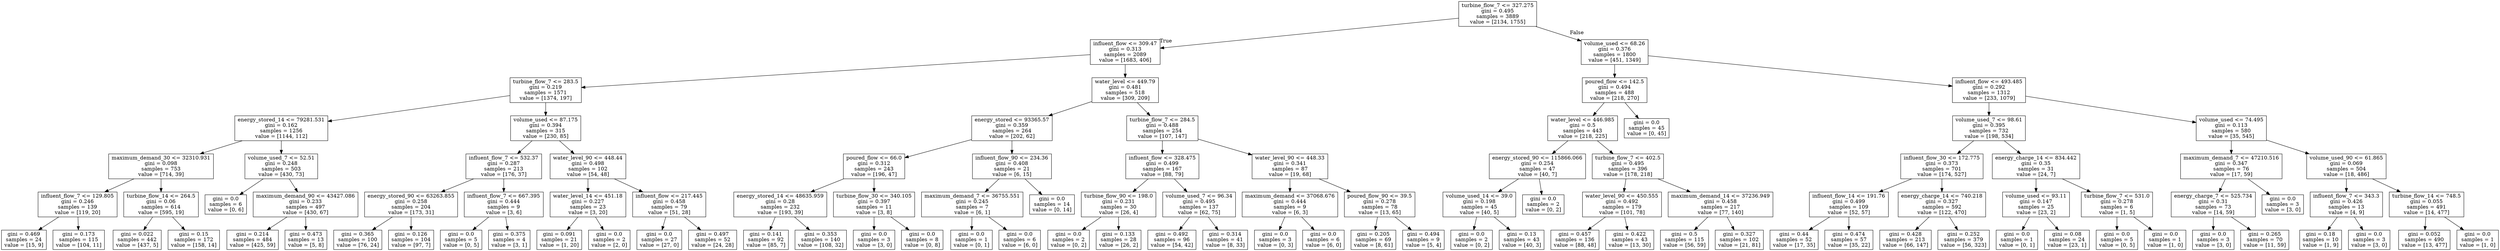 digraph Tree {
node [shape=box] ;
0 [label="turbine_flow_7 <= 327.275\ngini = 0.495\nsamples = 3889\nvalue = [2134, 1755]"] ;
1 [label="influent_flow <= 309.47\ngini = 0.313\nsamples = 2089\nvalue = [1683, 406]"] ;
0 -> 1 [labeldistance=2.5, labelangle=45, headlabel="True"] ;
2 [label="turbine_flow_7 <= 283.5\ngini = 0.219\nsamples = 1571\nvalue = [1374, 197]"] ;
1 -> 2 ;
3 [label="energy_stored_14 <= 79281.531\ngini = 0.162\nsamples = 1256\nvalue = [1144, 112]"] ;
2 -> 3 ;
4 [label="maximum_demand_30 <= 32310.931\ngini = 0.098\nsamples = 753\nvalue = [714, 39]"] ;
3 -> 4 ;
5 [label="influent_flow_7 <= 129.805\ngini = 0.246\nsamples = 139\nvalue = [119, 20]"] ;
4 -> 5 ;
6 [label="gini = 0.469\nsamples = 24\nvalue = [15, 9]"] ;
5 -> 6 ;
7 [label="gini = 0.173\nsamples = 115\nvalue = [104, 11]"] ;
5 -> 7 ;
8 [label="turbine_flow_14 <= 264.5\ngini = 0.06\nsamples = 614\nvalue = [595, 19]"] ;
4 -> 8 ;
9 [label="gini = 0.022\nsamples = 442\nvalue = [437, 5]"] ;
8 -> 9 ;
10 [label="gini = 0.15\nsamples = 172\nvalue = [158, 14]"] ;
8 -> 10 ;
11 [label="volume_used_7 <= 52.51\ngini = 0.248\nsamples = 503\nvalue = [430, 73]"] ;
3 -> 11 ;
12 [label="gini = 0.0\nsamples = 6\nvalue = [0, 6]"] ;
11 -> 12 ;
13 [label="maximum_demand_90 <= 43427.086\ngini = 0.233\nsamples = 497\nvalue = [430, 67]"] ;
11 -> 13 ;
14 [label="gini = 0.214\nsamples = 484\nvalue = [425, 59]"] ;
13 -> 14 ;
15 [label="gini = 0.473\nsamples = 13\nvalue = [5, 8]"] ;
13 -> 15 ;
16 [label="volume_used <= 87.175\ngini = 0.394\nsamples = 315\nvalue = [230, 85]"] ;
2 -> 16 ;
17 [label="influent_flow_7 <= 532.37\ngini = 0.287\nsamples = 213\nvalue = [176, 37]"] ;
16 -> 17 ;
18 [label="energy_stored_90 <= 63263.855\ngini = 0.258\nsamples = 204\nvalue = [173, 31]"] ;
17 -> 18 ;
19 [label="gini = 0.365\nsamples = 100\nvalue = [76, 24]"] ;
18 -> 19 ;
20 [label="gini = 0.126\nsamples = 104\nvalue = [97, 7]"] ;
18 -> 20 ;
21 [label="influent_flow_7 <= 667.395\ngini = 0.444\nsamples = 9\nvalue = [3, 6]"] ;
17 -> 21 ;
22 [label="gini = 0.0\nsamples = 5\nvalue = [0, 5]"] ;
21 -> 22 ;
23 [label="gini = 0.375\nsamples = 4\nvalue = [3, 1]"] ;
21 -> 23 ;
24 [label="water_level_90 <= 448.44\ngini = 0.498\nsamples = 102\nvalue = [54, 48]"] ;
16 -> 24 ;
25 [label="water_level_14 <= 451.18\ngini = 0.227\nsamples = 23\nvalue = [3, 20]"] ;
24 -> 25 ;
26 [label="gini = 0.091\nsamples = 21\nvalue = [1, 20]"] ;
25 -> 26 ;
27 [label="gini = 0.0\nsamples = 2\nvalue = [2, 0]"] ;
25 -> 27 ;
28 [label="influent_flow <= 217.445\ngini = 0.458\nsamples = 79\nvalue = [51, 28]"] ;
24 -> 28 ;
29 [label="gini = 0.0\nsamples = 27\nvalue = [27, 0]"] ;
28 -> 29 ;
30 [label="gini = 0.497\nsamples = 52\nvalue = [24, 28]"] ;
28 -> 30 ;
31 [label="water_level <= 449.79\ngini = 0.481\nsamples = 518\nvalue = [309, 209]"] ;
1 -> 31 ;
32 [label="energy_stored <= 93365.57\ngini = 0.359\nsamples = 264\nvalue = [202, 62]"] ;
31 -> 32 ;
33 [label="poured_flow <= 66.0\ngini = 0.312\nsamples = 243\nvalue = [196, 47]"] ;
32 -> 33 ;
34 [label="energy_stored_14 <= 48635.959\ngini = 0.28\nsamples = 232\nvalue = [193, 39]"] ;
33 -> 34 ;
35 [label="gini = 0.141\nsamples = 92\nvalue = [85, 7]"] ;
34 -> 35 ;
36 [label="gini = 0.353\nsamples = 140\nvalue = [108, 32]"] ;
34 -> 36 ;
37 [label="turbine_flow_30 <= 340.105\ngini = 0.397\nsamples = 11\nvalue = [3, 8]"] ;
33 -> 37 ;
38 [label="gini = 0.0\nsamples = 3\nvalue = [3, 0]"] ;
37 -> 38 ;
39 [label="gini = 0.0\nsamples = 8\nvalue = [0, 8]"] ;
37 -> 39 ;
40 [label="influent_flow_90 <= 234.36\ngini = 0.408\nsamples = 21\nvalue = [6, 15]"] ;
32 -> 40 ;
41 [label="maximum_demand_7 <= 36755.551\ngini = 0.245\nsamples = 7\nvalue = [6, 1]"] ;
40 -> 41 ;
42 [label="gini = 0.0\nsamples = 1\nvalue = [0, 1]"] ;
41 -> 42 ;
43 [label="gini = 0.0\nsamples = 6\nvalue = [6, 0]"] ;
41 -> 43 ;
44 [label="gini = 0.0\nsamples = 14\nvalue = [0, 14]"] ;
40 -> 44 ;
45 [label="turbine_flow_7 <= 284.5\ngini = 0.488\nsamples = 254\nvalue = [107, 147]"] ;
31 -> 45 ;
46 [label="influent_flow <= 328.475\ngini = 0.499\nsamples = 167\nvalue = [88, 79]"] ;
45 -> 46 ;
47 [label="turbine_flow_90 <= 198.0\ngini = 0.231\nsamples = 30\nvalue = [26, 4]"] ;
46 -> 47 ;
48 [label="gini = 0.0\nsamples = 2\nvalue = [0, 2]"] ;
47 -> 48 ;
49 [label="gini = 0.133\nsamples = 28\nvalue = [26, 2]"] ;
47 -> 49 ;
50 [label="volume_used_7 <= 96.34\ngini = 0.495\nsamples = 137\nvalue = [62, 75]"] ;
46 -> 50 ;
51 [label="gini = 0.492\nsamples = 96\nvalue = [54, 42]"] ;
50 -> 51 ;
52 [label="gini = 0.314\nsamples = 41\nvalue = [8, 33]"] ;
50 -> 52 ;
53 [label="water_level_90 <= 448.33\ngini = 0.341\nsamples = 87\nvalue = [19, 68]"] ;
45 -> 53 ;
54 [label="maximum_demand <= 37068.676\ngini = 0.444\nsamples = 9\nvalue = [6, 3]"] ;
53 -> 54 ;
55 [label="gini = 0.0\nsamples = 3\nvalue = [0, 3]"] ;
54 -> 55 ;
56 [label="gini = 0.0\nsamples = 6\nvalue = [6, 0]"] ;
54 -> 56 ;
57 [label="poured_flow_90 <= 39.5\ngini = 0.278\nsamples = 78\nvalue = [13, 65]"] ;
53 -> 57 ;
58 [label="gini = 0.205\nsamples = 69\nvalue = [8, 61]"] ;
57 -> 58 ;
59 [label="gini = 0.494\nsamples = 9\nvalue = [5, 4]"] ;
57 -> 59 ;
60 [label="volume_used <= 68.26\ngini = 0.376\nsamples = 1800\nvalue = [451, 1349]"] ;
0 -> 60 [labeldistance=2.5, labelangle=-45, headlabel="False"] ;
61 [label="poured_flow <= 142.5\ngini = 0.494\nsamples = 488\nvalue = [218, 270]"] ;
60 -> 61 ;
62 [label="water_level <= 446.985\ngini = 0.5\nsamples = 443\nvalue = [218, 225]"] ;
61 -> 62 ;
63 [label="energy_stored_90 <= 115866.066\ngini = 0.254\nsamples = 47\nvalue = [40, 7]"] ;
62 -> 63 ;
64 [label="volume_used_14 <= 39.0\ngini = 0.198\nsamples = 45\nvalue = [40, 5]"] ;
63 -> 64 ;
65 [label="gini = 0.0\nsamples = 2\nvalue = [0, 2]"] ;
64 -> 65 ;
66 [label="gini = 0.13\nsamples = 43\nvalue = [40, 3]"] ;
64 -> 66 ;
67 [label="gini = 0.0\nsamples = 2\nvalue = [0, 2]"] ;
63 -> 67 ;
68 [label="turbine_flow_7 <= 402.5\ngini = 0.495\nsamples = 396\nvalue = [178, 218]"] ;
62 -> 68 ;
69 [label="water_level_90 <= 450.555\ngini = 0.492\nsamples = 179\nvalue = [101, 78]"] ;
68 -> 69 ;
70 [label="gini = 0.457\nsamples = 136\nvalue = [88, 48]"] ;
69 -> 70 ;
71 [label="gini = 0.422\nsamples = 43\nvalue = [13, 30]"] ;
69 -> 71 ;
72 [label="maximum_demand_14 <= 37236.949\ngini = 0.458\nsamples = 217\nvalue = [77, 140]"] ;
68 -> 72 ;
73 [label="gini = 0.5\nsamples = 115\nvalue = [56, 59]"] ;
72 -> 73 ;
74 [label="gini = 0.327\nsamples = 102\nvalue = [21, 81]"] ;
72 -> 74 ;
75 [label="gini = 0.0\nsamples = 45\nvalue = [0, 45]"] ;
61 -> 75 ;
76 [label="influent_flow <= 493.485\ngini = 0.292\nsamples = 1312\nvalue = [233, 1079]"] ;
60 -> 76 ;
77 [label="volume_used_7 <= 98.61\ngini = 0.395\nsamples = 732\nvalue = [198, 534]"] ;
76 -> 77 ;
78 [label="influent_flow_30 <= 172.775\ngini = 0.373\nsamples = 701\nvalue = [174, 527]"] ;
77 -> 78 ;
79 [label="influent_flow_14 <= 191.76\ngini = 0.499\nsamples = 109\nvalue = [52, 57]"] ;
78 -> 79 ;
80 [label="gini = 0.44\nsamples = 52\nvalue = [17, 35]"] ;
79 -> 80 ;
81 [label="gini = 0.474\nsamples = 57\nvalue = [35, 22]"] ;
79 -> 81 ;
82 [label="energy_charge_14 <= 740.218\ngini = 0.327\nsamples = 592\nvalue = [122, 470]"] ;
78 -> 82 ;
83 [label="gini = 0.428\nsamples = 213\nvalue = [66, 147]"] ;
82 -> 83 ;
84 [label="gini = 0.252\nsamples = 379\nvalue = [56, 323]"] ;
82 -> 84 ;
85 [label="energy_charge_14 <= 834.442\ngini = 0.35\nsamples = 31\nvalue = [24, 7]"] ;
77 -> 85 ;
86 [label="volume_used <= 93.11\ngini = 0.147\nsamples = 25\nvalue = [23, 2]"] ;
85 -> 86 ;
87 [label="gini = 0.0\nsamples = 1\nvalue = [0, 1]"] ;
86 -> 87 ;
88 [label="gini = 0.08\nsamples = 24\nvalue = [23, 1]"] ;
86 -> 88 ;
89 [label="turbine_flow_7 <= 531.0\ngini = 0.278\nsamples = 6\nvalue = [1, 5]"] ;
85 -> 89 ;
90 [label="gini = 0.0\nsamples = 5\nvalue = [0, 5]"] ;
89 -> 90 ;
91 [label="gini = 0.0\nsamples = 1\nvalue = [1, 0]"] ;
89 -> 91 ;
92 [label="volume_used <= 74.495\ngini = 0.113\nsamples = 580\nvalue = [35, 545]"] ;
76 -> 92 ;
93 [label="maximum_demand_7 <= 47210.516\ngini = 0.347\nsamples = 76\nvalue = [17, 59]"] ;
92 -> 93 ;
94 [label="energy_charge_7 <= 525.734\ngini = 0.31\nsamples = 73\nvalue = [14, 59]"] ;
93 -> 94 ;
95 [label="gini = 0.0\nsamples = 3\nvalue = [3, 0]"] ;
94 -> 95 ;
96 [label="gini = 0.265\nsamples = 70\nvalue = [11, 59]"] ;
94 -> 96 ;
97 [label="gini = 0.0\nsamples = 3\nvalue = [3, 0]"] ;
93 -> 97 ;
98 [label="volume_used_90 <= 61.865\ngini = 0.069\nsamples = 504\nvalue = [18, 486]"] ;
92 -> 98 ;
99 [label="influent_flow_7 <= 343.3\ngini = 0.426\nsamples = 13\nvalue = [4, 9]"] ;
98 -> 99 ;
100 [label="gini = 0.18\nsamples = 10\nvalue = [1, 9]"] ;
99 -> 100 ;
101 [label="gini = 0.0\nsamples = 3\nvalue = [3, 0]"] ;
99 -> 101 ;
102 [label="turbine_flow_14 <= 748.5\ngini = 0.055\nsamples = 491\nvalue = [14, 477]"] ;
98 -> 102 ;
103 [label="gini = 0.052\nsamples = 490\nvalue = [13, 477]"] ;
102 -> 103 ;
104 [label="gini = 0.0\nsamples = 1\nvalue = [1, 0]"] ;
102 -> 104 ;
}